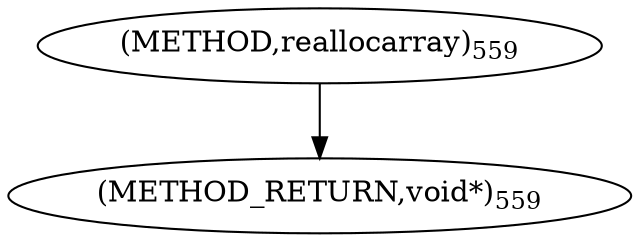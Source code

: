 digraph "reallocarray" {  
"21802" [label = <(METHOD,reallocarray)<SUB>559</SUB>> ]
"21806" [label = <(METHOD_RETURN,void*)<SUB>559</SUB>> ]
  "21802" -> "21806" 
}
